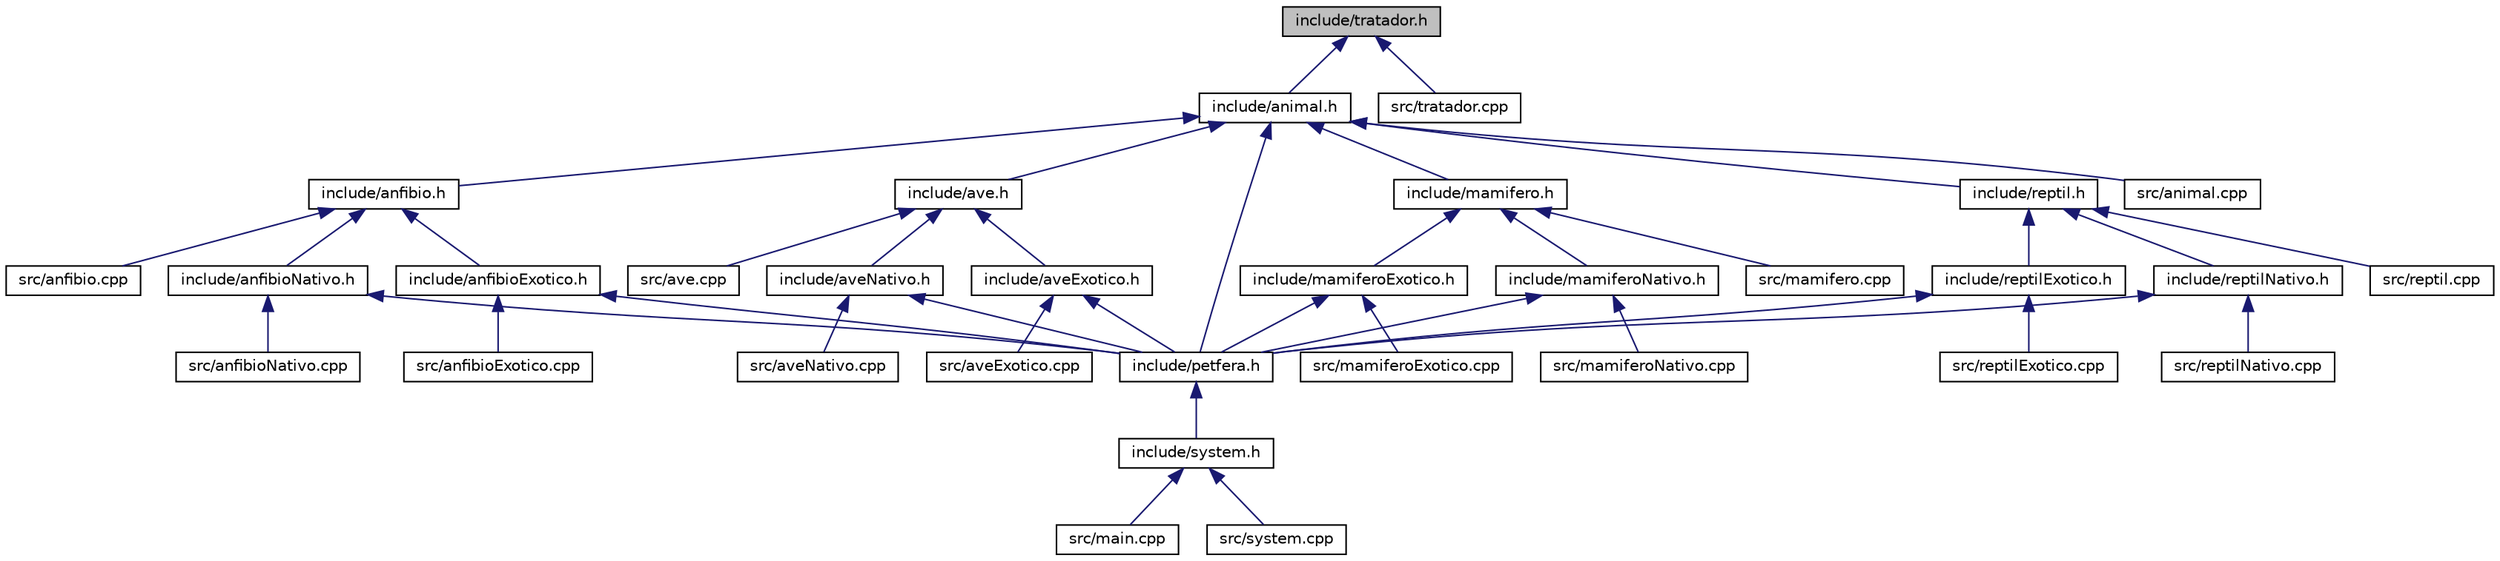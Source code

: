 digraph "include/tratador.h"
{
  edge [fontname="Helvetica",fontsize="10",labelfontname="Helvetica",labelfontsize="10"];
  node [fontname="Helvetica",fontsize="10",shape=record];
  Node3 [label="include/tratador.h",height=0.2,width=0.4,color="black", fillcolor="grey75", style="filled", fontcolor="black"];
  Node3 -> Node4 [dir="back",color="midnightblue",fontsize="10",style="solid",fontname="Helvetica"];
  Node4 [label="include/animal.h",height=0.2,width=0.4,color="black", fillcolor="white", style="filled",URL="$animal_8h.html",tooltip="Classe base dos animais. "];
  Node4 -> Node5 [dir="back",color="midnightblue",fontsize="10",style="solid",fontname="Helvetica"];
  Node5 [label="include/anfibio.h",height=0.2,width=0.4,color="black", fillcolor="white", style="filled",URL="$anfibio_8h.html",tooltip="Classe dos Anfíbios. "];
  Node5 -> Node6 [dir="back",color="midnightblue",fontsize="10",style="solid",fontname="Helvetica"];
  Node6 [label="include/anfibioExotico.h",height=0.2,width=0.4,color="black", fillcolor="white", style="filled",URL="$anfibio_exotico_8h.html",tooltip="Classe dos Anfíbios Exóticos. "];
  Node6 -> Node7 [dir="back",color="midnightblue",fontsize="10",style="solid",fontname="Helvetica"];
  Node7 [label="include/petfera.h",height=0.2,width=0.4,color="black", fillcolor="white", style="filled",URL="$petfera_8h.html"];
  Node7 -> Node8 [dir="back",color="midnightblue",fontsize="10",style="solid",fontname="Helvetica"];
  Node8 [label="include/system.h",height=0.2,width=0.4,color="black", fillcolor="white", style="filled",URL="$system_8h.html",tooltip="Classe responsável por controlar todo o programa. "];
  Node8 -> Node9 [dir="back",color="midnightblue",fontsize="10",style="solid",fontname="Helvetica"];
  Node9 [label="src/main.cpp",height=0.2,width=0.4,color="black", fillcolor="white", style="filled",URL="$main_8cpp.html"];
  Node8 -> Node10 [dir="back",color="midnightblue",fontsize="10",style="solid",fontname="Helvetica"];
  Node10 [label="src/system.cpp",height=0.2,width=0.4,color="black", fillcolor="white", style="filled",URL="$system_8cpp.html",tooltip="Sistema central que controla as principais ações do SuperFera. "];
  Node6 -> Node11 [dir="back",color="midnightblue",fontsize="10",style="solid",fontname="Helvetica"];
  Node11 [label="src/anfibioExotico.cpp",height=0.2,width=0.4,color="black", fillcolor="white", style="filled",URL="$anfibio_exotico_8cpp.html"];
  Node5 -> Node12 [dir="back",color="midnightblue",fontsize="10",style="solid",fontname="Helvetica"];
  Node12 [label="include/anfibioNativo.h",height=0.2,width=0.4,color="black", fillcolor="white", style="filled",URL="$anfibio_nativo_8h.html",tooltip="Classe dos Anfíbios Nativos. "];
  Node12 -> Node7 [dir="back",color="midnightblue",fontsize="10",style="solid",fontname="Helvetica"];
  Node12 -> Node13 [dir="back",color="midnightblue",fontsize="10",style="solid",fontname="Helvetica"];
  Node13 [label="src/anfibioNativo.cpp",height=0.2,width=0.4,color="black", fillcolor="white", style="filled",URL="$anfibio_nativo_8cpp.html"];
  Node5 -> Node14 [dir="back",color="midnightblue",fontsize="10",style="solid",fontname="Helvetica"];
  Node14 [label="src/anfibio.cpp",height=0.2,width=0.4,color="black", fillcolor="white", style="filled",URL="$anfibio_8cpp.html"];
  Node4 -> Node15 [dir="back",color="midnightblue",fontsize="10",style="solid",fontname="Helvetica"];
  Node15 [label="include/ave.h",height=0.2,width=0.4,color="black", fillcolor="white", style="filled",URL="$ave_8h.html",tooltip="Classe das aves. "];
  Node15 -> Node16 [dir="back",color="midnightblue",fontsize="10",style="solid",fontname="Helvetica"];
  Node16 [label="include/aveExotico.h",height=0.2,width=0.4,color="black", fillcolor="white", style="filled",URL="$ave_exotico_8h.html",tooltip="Classe das aves exóticas. "];
  Node16 -> Node7 [dir="back",color="midnightblue",fontsize="10",style="solid",fontname="Helvetica"];
  Node16 -> Node17 [dir="back",color="midnightblue",fontsize="10",style="solid",fontname="Helvetica"];
  Node17 [label="src/aveExotico.cpp",height=0.2,width=0.4,color="black", fillcolor="white", style="filled",URL="$ave_exotico_8cpp.html"];
  Node15 -> Node18 [dir="back",color="midnightblue",fontsize="10",style="solid",fontname="Helvetica"];
  Node18 [label="include/aveNativo.h",height=0.2,width=0.4,color="black", fillcolor="white", style="filled",URL="$ave_nativo_8h.html",tooltip="Classe das aves nativas. "];
  Node18 -> Node7 [dir="back",color="midnightblue",fontsize="10",style="solid",fontname="Helvetica"];
  Node18 -> Node19 [dir="back",color="midnightblue",fontsize="10",style="solid",fontname="Helvetica"];
  Node19 [label="src/aveNativo.cpp",height=0.2,width=0.4,color="black", fillcolor="white", style="filled",URL="$ave_nativo_8cpp.html"];
  Node15 -> Node20 [dir="back",color="midnightblue",fontsize="10",style="solid",fontname="Helvetica"];
  Node20 [label="src/ave.cpp",height=0.2,width=0.4,color="black", fillcolor="white", style="filled",URL="$ave_8cpp.html"];
  Node4 -> Node21 [dir="back",color="midnightblue",fontsize="10",style="solid",fontname="Helvetica"];
  Node21 [label="include/mamifero.h",height=0.2,width=0.4,color="black", fillcolor="white", style="filled",URL="$mamifero_8h.html",tooltip="Classe dos mamíferos. "];
  Node21 -> Node22 [dir="back",color="midnightblue",fontsize="10",style="solid",fontname="Helvetica"];
  Node22 [label="include/mamiferoExotico.h",height=0.2,width=0.4,color="black", fillcolor="white", style="filled",URL="$mamifero_exotico_8h.html",tooltip="Classe dos mamíferos exóticos. "];
  Node22 -> Node7 [dir="back",color="midnightblue",fontsize="10",style="solid",fontname="Helvetica"];
  Node22 -> Node23 [dir="back",color="midnightblue",fontsize="10",style="solid",fontname="Helvetica"];
  Node23 [label="src/mamiferoExotico.cpp",height=0.2,width=0.4,color="black", fillcolor="white", style="filled",URL="$mamifero_exotico_8cpp.html"];
  Node21 -> Node24 [dir="back",color="midnightblue",fontsize="10",style="solid",fontname="Helvetica"];
  Node24 [label="include/mamiferoNativo.h",height=0.2,width=0.4,color="black", fillcolor="white", style="filled",URL="$mamifero_nativo_8h.html",tooltip="Classe dos mamíferos nativos. "];
  Node24 -> Node7 [dir="back",color="midnightblue",fontsize="10",style="solid",fontname="Helvetica"];
  Node24 -> Node25 [dir="back",color="midnightblue",fontsize="10",style="solid",fontname="Helvetica"];
  Node25 [label="src/mamiferoNativo.cpp",height=0.2,width=0.4,color="black", fillcolor="white", style="filled",URL="$mamifero_nativo_8cpp.html"];
  Node21 -> Node26 [dir="back",color="midnightblue",fontsize="10",style="solid",fontname="Helvetica"];
  Node26 [label="src/mamifero.cpp",height=0.2,width=0.4,color="black", fillcolor="white", style="filled",URL="$mamifero_8cpp.html"];
  Node4 -> Node7 [dir="back",color="midnightblue",fontsize="10",style="solid",fontname="Helvetica"];
  Node4 -> Node27 [dir="back",color="midnightblue",fontsize="10",style="solid",fontname="Helvetica"];
  Node27 [label="include/reptil.h",height=0.2,width=0.4,color="black", fillcolor="white", style="filled",URL="$reptil_8h.html",tooltip="Classe dos répteis. "];
  Node27 -> Node28 [dir="back",color="midnightblue",fontsize="10",style="solid",fontname="Helvetica"];
  Node28 [label="include/reptilExotico.h",height=0.2,width=0.4,color="black", fillcolor="white", style="filled",URL="$reptil_exotico_8h.html",tooltip="Classe dos répteis exóticos. "];
  Node28 -> Node7 [dir="back",color="midnightblue",fontsize="10",style="solid",fontname="Helvetica"];
  Node28 -> Node29 [dir="back",color="midnightblue",fontsize="10",style="solid",fontname="Helvetica"];
  Node29 [label="src/reptilExotico.cpp",height=0.2,width=0.4,color="black", fillcolor="white", style="filled",URL="$reptil_exotico_8cpp.html"];
  Node27 -> Node30 [dir="back",color="midnightblue",fontsize="10",style="solid",fontname="Helvetica"];
  Node30 [label="include/reptilNativo.h",height=0.2,width=0.4,color="black", fillcolor="white", style="filled",URL="$reptil_nativo_8h.html",tooltip="Classe dos répteis nativos. "];
  Node30 -> Node7 [dir="back",color="midnightblue",fontsize="10",style="solid",fontname="Helvetica"];
  Node30 -> Node31 [dir="back",color="midnightblue",fontsize="10",style="solid",fontname="Helvetica"];
  Node31 [label="src/reptilNativo.cpp",height=0.2,width=0.4,color="black", fillcolor="white", style="filled",URL="$reptil_nativo_8cpp.html"];
  Node27 -> Node32 [dir="back",color="midnightblue",fontsize="10",style="solid",fontname="Helvetica"];
  Node32 [label="src/reptil.cpp",height=0.2,width=0.4,color="black", fillcolor="white", style="filled",URL="$reptil_8cpp.html"];
  Node4 -> Node33 [dir="back",color="midnightblue",fontsize="10",style="solid",fontname="Helvetica"];
  Node33 [label="src/animal.cpp",height=0.2,width=0.4,color="black", fillcolor="white", style="filled",URL="$animal_8cpp.html"];
  Node3 -> Node34 [dir="back",color="midnightblue",fontsize="10",style="solid",fontname="Helvetica"];
  Node34 [label="src/tratador.cpp",height=0.2,width=0.4,color="black", fillcolor="white", style="filled",URL="$tratador_8cpp.html"];
}

